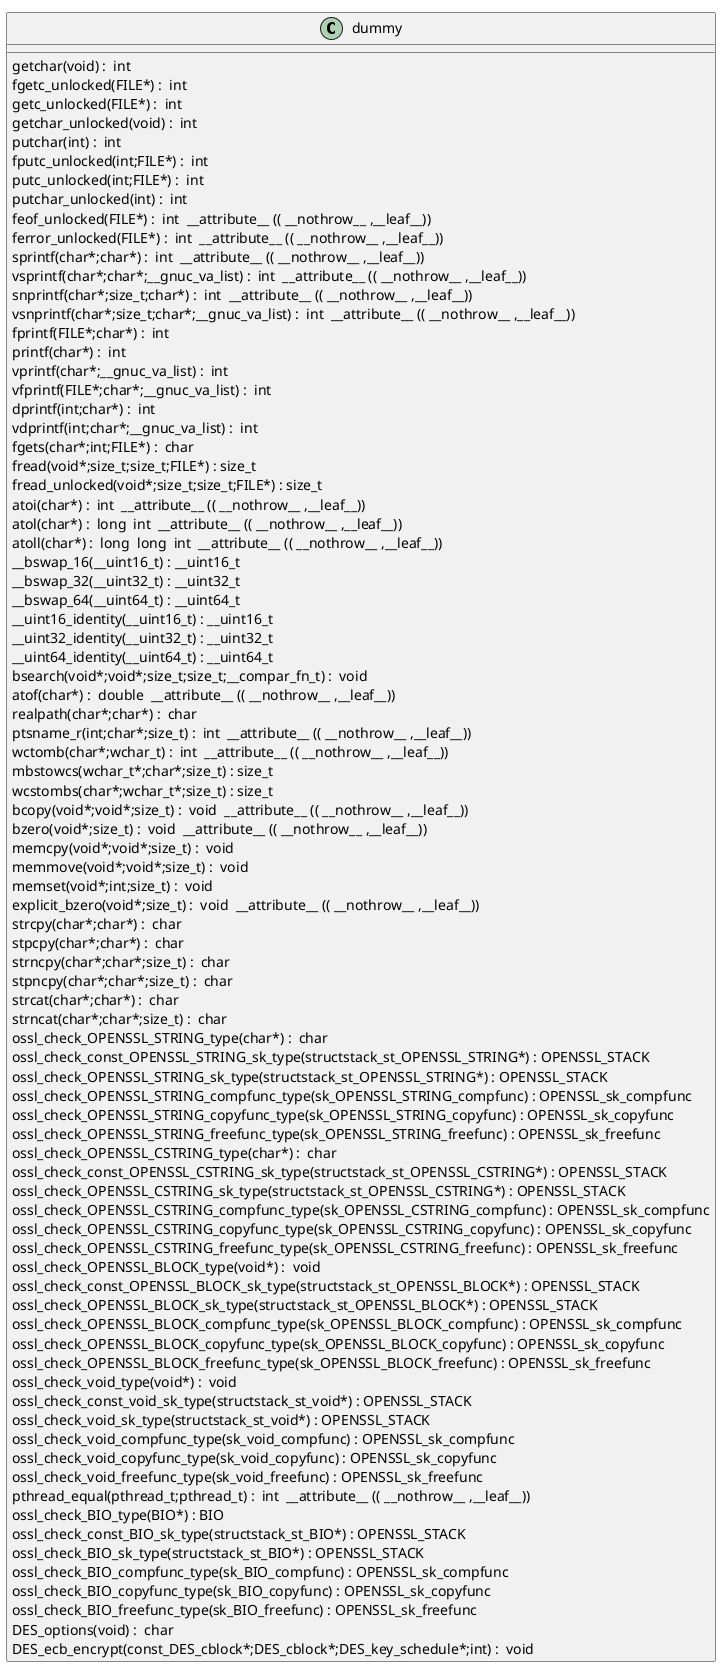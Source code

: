 @startuml
!pragma layout smetana
class dummy {
getchar(void) :  int  [[[./../../.././qc/crypto/des/ecb_enc.c.html#903]]]
fgetc_unlocked(FILE*) :  int  [[[./../../.././qc/crypto/des/ecb_enc.c.html#912]]]
getc_unlocked(FILE*) :  int  [[[./../../.././qc/crypto/des/ecb_enc.c.html#922]]]
getchar_unlocked(void) :  int  [[[./../../.././qc/crypto/des/ecb_enc.c.html#929]]]
putchar(int) :  int  [[[./../../.././qc/crypto/des/ecb_enc.c.html#938]]]
fputc_unlocked(int;FILE*) :  int  [[[./../../.././qc/crypto/des/ecb_enc.c.html#947]]]
putc_unlocked(int;FILE*) :  int  [[[./../../.././qc/crypto/des/ecb_enc.c.html#957]]]
putchar_unlocked(int) :  int  [[[./../../.././qc/crypto/des/ecb_enc.c.html#964]]]
feof_unlocked(FILE*) :  int  __attribute__ (( __nothrow__ ,__leaf__)) [[[./../../.././qc/crypto/des/ecb_enc.c.html#970]]]
ferror_unlocked(FILE*) :  int  __attribute__ (( __nothrow__ ,__leaf__)) [[[./../../.././qc/crypto/des/ecb_enc.c.html#977]]]
sprintf(char*;char*) :  int  __attribute__ (( __nothrow__ ,__leaf__)) [[[./../../.././qc/crypto/des/ecb_enc.c.html#996]]]
vsprintf(char*;char*;__gnuc_va_list) :  int  __attribute__ (( __nothrow__ ,__leaf__)) [[[./../../.././qc/crypto/des/ecb_enc.c.html#1009]]]
snprintf(char*;size_t;char*) :  int  __attribute__ (( __nothrow__ ,__leaf__)) [[[./../../.././qc/crypto/des/ecb_enc.c.html#1028]]]
vsnprintf(char*;size_t;char*;__gnuc_va_list) :  int  __attribute__ (( __nothrow__ ,__leaf__)) [[[./../../.././qc/crypto/des/ecb_enc.c.html#1042]]]
fprintf(FILE*;char*) :  int  [[[./../../.././qc/crypto/des/ecb_enc.c.html#1063]]]
printf(char*) :  int  [[[./../../.././qc/crypto/des/ecb_enc.c.html#1070]]]
vprintf(char*;__gnuc_va_list) :  int  [[[./../../.././qc/crypto/des/ecb_enc.c.html#1082]]]
vfprintf(FILE*;char*;__gnuc_va_list) :  int  [[[./../../.././qc/crypto/des/ecb_enc.c.html#1092]]]
dprintf(int;char*) :  int  [[[./../../.././qc/crypto/des/ecb_enc.c.html#1107]]]
vdprintf(int;char*;__gnuc_va_list) :  int  [[[./../../.././qc/crypto/des/ecb_enc.c.html#1118]]]
fgets(char*;int;FILE*) :  char  [[[./../../.././qc/crypto/des/ecb_enc.c.html#1137]]]
fread(void*;size_t;size_t;FILE*) : size_t [[[./../../.././qc/crypto/des/ecb_enc.c.html#1163]]]
fread_unlocked(void*;size_t;size_t;FILE*) : size_t [[[./../../.././qc/crypto/des/ecb_enc.c.html#1190]]]
atoi(char*) :  int  __attribute__ (( __nothrow__ ,__leaf__)) [[[./../../.././qc/crypto/des/ecb_enc.c.html#1350]]]
atol(char*) :  long  int  __attribute__ (( __nothrow__ ,__leaf__)) [[[./../../.././qc/crypto/des/ecb_enc.c.html#1355]]]
atoll(char*) :  long  long  int  __attribute__ (( __nothrow__ ,__leaf__)) [[[./../../.././qc/crypto/des/ecb_enc.c.html#1362]]]
__bswap_16(__uint16_t) : __uint16_t [[[./../../.././qc/crypto/des/ecb_enc.c.html#1509]]]
__bswap_32(__uint32_t) : __uint32_t [[[./../../.././qc/crypto/des/ecb_enc.c.html#1524]]]
__bswap_64(__uint64_t) : __uint64_t [[[./../../.././qc/crypto/des/ecb_enc.c.html#1534]]]
__uint16_identity(__uint16_t) : __uint16_t [[[./../../.././qc/crypto/des/ecb_enc.c.html#1546]]]
__uint32_identity(__uint32_t) : __uint32_t [[[./../../.././qc/crypto/des/ecb_enc.c.html#1552]]]
__uint64_identity(__uint64_t) : __uint64_t [[[./../../.././qc/crypto/des/ecb_enc.c.html#1558]]]
bsearch(void*;void*;size_t;size_t;__compar_fn_t) :  void  [[[./../../.././qc/crypto/des/ecb_enc.c.html#2226]]]
atof(char*) :  double  __attribute__ (( __nothrow__ ,__leaf__)) [[[./../../.././qc/crypto/des/ecb_enc.c.html#1]]]
realpath(char*;char*) :  char  [[[./../../.././qc/crypto/des/ecb_enc.c.html#1]]]
ptsname_r(int;char*;size_t) :  int  __attribute__ (( __nothrow__ ,__leaf__)) [[[./../../.././qc/crypto/des/ecb_enc.c.html#1]]]
wctomb(char*;wchar_t) :  int  __attribute__ (( __nothrow__ ,__leaf__)) [[[./../../.././qc/crypto/des/ecb_enc.c.html#1]]]
mbstowcs(wchar_t*;char*;size_t) : size_t [[[./../../.././qc/crypto/des/ecb_enc.c.html#1]]]
wcstombs(char*;wchar_t*;size_t) : size_t [[[./../../.././qc/crypto/des/ecb_enc.c.html#1]]]
bcopy(void*;void*;size_t) :  void  __attribute__ (( __nothrow__ ,__leaf__)) [[[./../../.././qc/crypto/des/ecb_enc.c.html#1]]]
bzero(void*;size_t) :  void  __attribute__ (( __nothrow__ ,__leaf__)) [[[./../../.././qc/crypto/des/ecb_enc.c.html#1]]]
memcpy(void*;void*;size_t) :  void  [[[./../../.././qc/crypto/des/ecb_enc.c.html#1]]]
memmove(void*;void*;size_t) :  void  [[[./../../.././qc/crypto/des/ecb_enc.c.html#1]]]
memset(void*;int;size_t) :  void  [[[./../../.././qc/crypto/des/ecb_enc.c.html#1]]]
explicit_bzero(void*;size_t) :  void  __attribute__ (( __nothrow__ ,__leaf__)) [[[./../../.././qc/crypto/des/ecb_enc.c.html#1]]]
strcpy(char*;char*) :  char  [[[./../../.././qc/crypto/des/ecb_enc.c.html#1]]]
stpcpy(char*;char*) :  char  [[[./../../.././qc/crypto/des/ecb_enc.c.html#1]]]
strncpy(char*;char*;size_t) :  char  [[[./../../.././qc/crypto/des/ecb_enc.c.html#1]]]
stpncpy(char*;char*;size_t) :  char  [[[./../../.././qc/crypto/des/ecb_enc.c.html#1]]]
strcat(char*;char*) :  char  [[[./../../.././qc/crypto/des/ecb_enc.c.html#1]]]
strncat(char*;char*;size_t) :  char  [[[./../../.././qc/crypto/des/ecb_enc.c.html#1]]]
ossl_check_OPENSSL_STRING_type(char*) :  char  [[[./../../.././qc/crypto/des/ecb_enc.c.html#1]]]
ossl_check_const_OPENSSL_STRING_sk_type(structstack_st_OPENSSL_STRING*) : OPENSSL_STACK [[[./../../.././qc/crypto/des/ecb_enc.c.html#1]]]
ossl_check_OPENSSL_STRING_sk_type(structstack_st_OPENSSL_STRING*) : OPENSSL_STACK [[[./../../.././qc/crypto/des/ecb_enc.c.html#1]]]
ossl_check_OPENSSL_STRING_compfunc_type(sk_OPENSSL_STRING_compfunc) : OPENSSL_sk_compfunc [[[./../../.././qc/crypto/des/ecb_enc.c.html#1]]]
ossl_check_OPENSSL_STRING_copyfunc_type(sk_OPENSSL_STRING_copyfunc) : OPENSSL_sk_copyfunc [[[./../../.././qc/crypto/des/ecb_enc.c.html#1]]]
ossl_check_OPENSSL_STRING_freefunc_type(sk_OPENSSL_STRING_freefunc) : OPENSSL_sk_freefunc [[[./../../.././qc/crypto/des/ecb_enc.c.html#1]]]
ossl_check_OPENSSL_CSTRING_type(char*) :  char  [[[./../../.././qc/crypto/des/ecb_enc.c.html#1]]]
ossl_check_const_OPENSSL_CSTRING_sk_type(structstack_st_OPENSSL_CSTRING*) : OPENSSL_STACK [[[./../../.././qc/crypto/des/ecb_enc.c.html#1]]]
ossl_check_OPENSSL_CSTRING_sk_type(structstack_st_OPENSSL_CSTRING*) : OPENSSL_STACK [[[./../../.././qc/crypto/des/ecb_enc.c.html#1]]]
ossl_check_OPENSSL_CSTRING_compfunc_type(sk_OPENSSL_CSTRING_compfunc) : OPENSSL_sk_compfunc [[[./../../.././qc/crypto/des/ecb_enc.c.html#1]]]
ossl_check_OPENSSL_CSTRING_copyfunc_type(sk_OPENSSL_CSTRING_copyfunc) : OPENSSL_sk_copyfunc [[[./../../.././qc/crypto/des/ecb_enc.c.html#1]]]
ossl_check_OPENSSL_CSTRING_freefunc_type(sk_OPENSSL_CSTRING_freefunc) : OPENSSL_sk_freefunc [[[./../../.././qc/crypto/des/ecb_enc.c.html#1]]]
ossl_check_OPENSSL_BLOCK_type(void*) :  void  [[[./../../.././qc/crypto/des/ecb_enc.c.html#1]]]
ossl_check_const_OPENSSL_BLOCK_sk_type(structstack_st_OPENSSL_BLOCK*) : OPENSSL_STACK [[[./../../.././qc/crypto/des/ecb_enc.c.html#1]]]
ossl_check_OPENSSL_BLOCK_sk_type(structstack_st_OPENSSL_BLOCK*) : OPENSSL_STACK [[[./../../.././qc/crypto/des/ecb_enc.c.html#1]]]
ossl_check_OPENSSL_BLOCK_compfunc_type(sk_OPENSSL_BLOCK_compfunc) : OPENSSL_sk_compfunc [[[./../../.././qc/crypto/des/ecb_enc.c.html#1]]]
ossl_check_OPENSSL_BLOCK_copyfunc_type(sk_OPENSSL_BLOCK_copyfunc) : OPENSSL_sk_copyfunc [[[./../../.././qc/crypto/des/ecb_enc.c.html#1]]]
ossl_check_OPENSSL_BLOCK_freefunc_type(sk_OPENSSL_BLOCK_freefunc) : OPENSSL_sk_freefunc [[[./../../.././qc/crypto/des/ecb_enc.c.html#1]]]
ossl_check_void_type(void*) :  void  [[[./../../.././qc/crypto/des/ecb_enc.c.html#1]]]
ossl_check_const_void_sk_type(structstack_st_void*) : OPENSSL_STACK [[[./../../.././qc/crypto/des/ecb_enc.c.html#1]]]
ossl_check_void_sk_type(structstack_st_void*) : OPENSSL_STACK [[[./../../.././qc/crypto/des/ecb_enc.c.html#1]]]
ossl_check_void_compfunc_type(sk_void_compfunc) : OPENSSL_sk_compfunc [[[./../../.././qc/crypto/des/ecb_enc.c.html#1]]]
ossl_check_void_copyfunc_type(sk_void_copyfunc) : OPENSSL_sk_copyfunc [[[./../../.././qc/crypto/des/ecb_enc.c.html#1]]]
ossl_check_void_freefunc_type(sk_void_freefunc) : OPENSSL_sk_freefunc [[[./../../.././qc/crypto/des/ecb_enc.c.html#1]]]
pthread_equal(pthread_t;pthread_t) :  int  __attribute__ (( __nothrow__ ,__leaf__)) [[[./../../.././qc/crypto/des/ecb_enc.c.html#1]]]
ossl_check_BIO_type(BIO*) : BIO [[[./../../.././qc/crypto/des/ecb_enc.c.html#1]]]
ossl_check_const_BIO_sk_type(structstack_st_BIO*) : OPENSSL_STACK [[[./../../.././qc/crypto/des/ecb_enc.c.html#1]]]
ossl_check_BIO_sk_type(structstack_st_BIO*) : OPENSSL_STACK [[[./../../.././qc/crypto/des/ecb_enc.c.html#1]]]
ossl_check_BIO_compfunc_type(sk_BIO_compfunc) : OPENSSL_sk_compfunc [[[./../../.././qc/crypto/des/ecb_enc.c.html#1]]]
ossl_check_BIO_copyfunc_type(sk_BIO_copyfunc) : OPENSSL_sk_copyfunc [[[./../../.././qc/crypto/des/ecb_enc.c.html#1]]]
ossl_check_BIO_freefunc_type(sk_BIO_freefunc) : OPENSSL_sk_freefunc [[[./../../.././qc/crypto/des/ecb_enc.c.html#1]]]
DES_options(void) :  char  [[[./../../.././qc/crypto/des/ecb_enc.c.html#1]]]
DES_ecb_encrypt(const_DES_cblock*;DES_cblock*;DES_key_schedule*;int) :  void  [[[./../../.././qc/crypto/des/ecb_enc.c.html#1]]]
} 
@enduml
